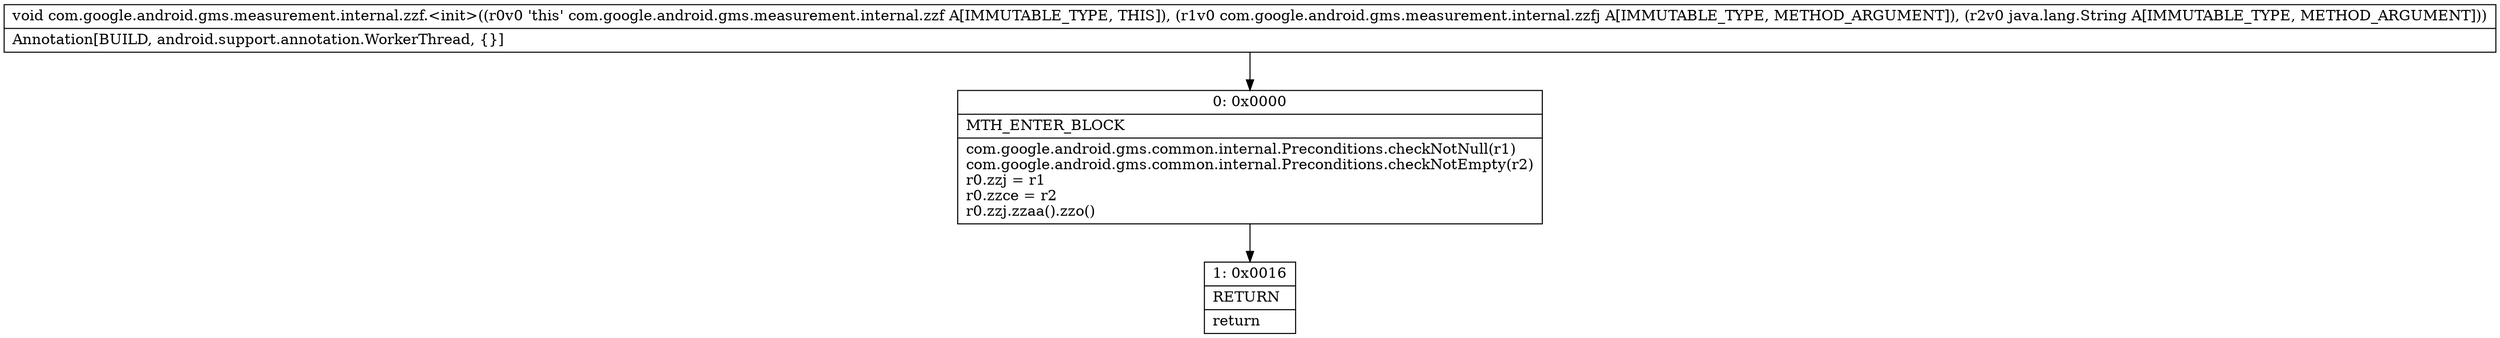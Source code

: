 digraph "CFG forcom.google.android.gms.measurement.internal.zzf.\<init\>(Lcom\/google\/android\/gms\/measurement\/internal\/zzfj;Ljava\/lang\/String;)V" {
Node_0 [shape=record,label="{0\:\ 0x0000|MTH_ENTER_BLOCK\l|com.google.android.gms.common.internal.Preconditions.checkNotNull(r1)\lcom.google.android.gms.common.internal.Preconditions.checkNotEmpty(r2)\lr0.zzj = r1\lr0.zzce = r2\lr0.zzj.zzaa().zzo()\l}"];
Node_1 [shape=record,label="{1\:\ 0x0016|RETURN\l|return\l}"];
MethodNode[shape=record,label="{void com.google.android.gms.measurement.internal.zzf.\<init\>((r0v0 'this' com.google.android.gms.measurement.internal.zzf A[IMMUTABLE_TYPE, THIS]), (r1v0 com.google.android.gms.measurement.internal.zzfj A[IMMUTABLE_TYPE, METHOD_ARGUMENT]), (r2v0 java.lang.String A[IMMUTABLE_TYPE, METHOD_ARGUMENT]))  | Annotation[BUILD, android.support.annotation.WorkerThread, \{\}]\l}"];
MethodNode -> Node_0;
Node_0 -> Node_1;
}

